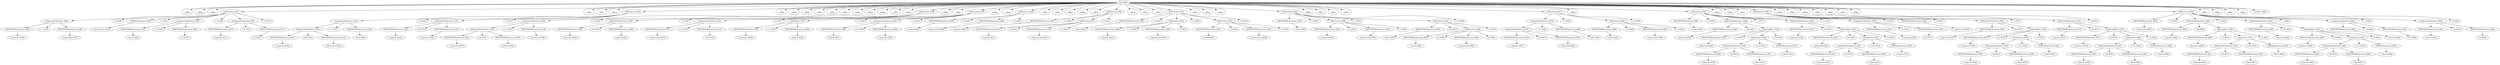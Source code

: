 digraph {

"Prog_6287"->"<
>6288";
"Prog_6287"->"<
>6289";
"Prog_6287"->"<
>6290";
"Prog_6287"->"CallFunction_6291";
"CallFunction_6291"->"AssignmentOpetators_6292";
"AssignmentOpetators_6292"->"IDENTIFIERExpression_6293";
"IDENTIFIERExpression_6293"->"<sparrow>6294";
"AssignmentOpetators_6292"->"<<->6295";
"AssignmentOpetators_6292"->"IDENTIFIERExpression_6296";
"IDENTIFIERExpression_6296"->"<read.table>6297";
"CallFunction_6291"->"<(>6298";
"CallFunction_6291"->"STRINGExpression_6299";
"STRINGExpression_6299"->"<'sparrow.txt'>6300";
"CallFunction_6291"->"<,>6301";
"CallFunction_6291"->"AssignmentOpetators_6302";
"AssignmentOpetators_6302"->"IDENTIFIERExpression_6303";
"IDENTIFIERExpression_6303"->"<as.is>6304";
"AssignmentOpetators_6302"->"<=>6305";
"AssignmentOpetators_6302"->"IDENTIFIERExpression_6306";
"IDENTIFIERExpression_6306"->"<T>6307";
"CallFunction_6291"->"<,>6308";
"CallFunction_6291"->"AssignmentOpetators_6309";
"AssignmentOpetators_6309"->"IDENTIFIERExpression_6310";
"IDENTIFIERExpression_6310"->"<header>6311";
"AssignmentOpetators_6309"->"<=>6312";
"AssignmentOpetators_6309"->"IDENTIFIERExpression_6313";
"IDENTIFIERExpression_6313"->"<T>6314";
"CallFunction_6291"->"<)>6315";
"Prog_6287"->"<
>6316";
"Prog_6287"->"<
>6317";
"Prog_6287"->"<
>6318";
"Prog_6287"->"CallFunction_6319";
"CallFunction_6319"->"AssignmentOpetators_6320";
"AssignmentOpetators_6320"->"DollarAndAtOperators_6321";
"DollarAndAtOperators_6321"->"IDENTIFIERExpression_6322";
"IDENTIFIERExpression_6322"->"<sparrow>6323";
"DollarAndAtOperators_6321"->"<$>6324";
"DollarAndAtOperators_6321"->"IDENTIFIERExpression_6325";
"IDENTIFIERExpression_6325"->"<lhumerus>6326";
"AssignmentOpetators_6320"->"<<->6327";
"AssignmentOpetators_6320"->"IDENTIFIERExpression_6328";
"IDENTIFIERExpression_6328"->"<log>6329";
"CallFunction_6319"->"<(>6330";
"CallFunction_6319"->"DollarAndAtOperators_6331";
"DollarAndAtOperators_6331"->"IDENTIFIERExpression_6332";
"IDENTIFIERExpression_6332"->"<sparrow>6333";
"DollarAndAtOperators_6331"->"<$>6334";
"DollarAndAtOperators_6331"->"IDENTIFIERExpression_6335";
"IDENTIFIERExpression_6335"->"<humerus>6336";
"CallFunction_6319"->"<)>6337";
"Prog_6287"->"<
>6338";
"Prog_6287"->"<
>6339";
"Prog_6287"->"<
>6340";
"Prog_6287"->"<
>6341";
"Prog_6287"->"<
>6342";
"Prog_6287"->"<
>6343";
"Prog_6287"->"<
>6344";
"Prog_6287"->"<
>6345";
"Prog_6287"->"<
>6346";
"Prog_6287"->"<
>6347";
"Prog_6287"->"<
>6348";
"Prog_6287"->"CallFunction_6349";
"CallFunction_6349"->"AssignmentOpetators_6350";
"AssignmentOpetators_6350"->"DollarAndAtOperators_6351";
"DollarAndAtOperators_6351"->"IDENTIFIERExpression_6352";
"IDENTIFIERExpression_6352"->"<sparrow>6353";
"DollarAndAtOperators_6351"->"<$>6354";
"DollarAndAtOperators_6351"->"IDENTIFIERExpression_6355";
"IDENTIFIERExpression_6355"->"<fate.f>6356";
"AssignmentOpetators_6350"->"<<->6357";
"AssignmentOpetators_6350"->"IDENTIFIERExpression_6358";
"IDENTIFIERExpression_6358"->"<as.factor>6359";
"CallFunction_6349"->"<(>6360";
"CallFunction_6349"->"DollarAndAtOperators_6361";
"DollarAndAtOperators_6361"->"IDENTIFIERExpression_6362";
"IDENTIFIERExpression_6362"->"<sparrow>6363";
"DollarAndAtOperators_6361"->"<$>6364";
"DollarAndAtOperators_6361"->"IDENTIFIERExpression_6365";
"IDENTIFIERExpression_6365"->"<fate>6366";
"CallFunction_6349"->"<)>6367";
"Prog_6287"->"<
>6368";
"Prog_6287"->"<
>6369";
"Prog_6287"->"CallFunction_6370";
"CallFunction_6370"->"AssignmentOpetators_6371";
"AssignmentOpetators_6371"->"IDENTIFIERExpression_6372";
"IDENTIFIERExpression_6372"->"<sparrow.lm>6373";
"AssignmentOpetators_6371"->"<<->6374";
"AssignmentOpetators_6371"->"IDENTIFIERExpression_6375";
"IDENTIFIERExpression_6375"->"<lm>6376";
"CallFunction_6370"->"<(>6377";
"CallFunction_6370"->"TildeBinary_6378";
"TildeBinary_6378"->"IDENTIFIERExpression_6379";
"IDENTIFIERExpression_6379"->"<humerus>6380";
"TildeBinary_6378"->"<~>6381";
"TildeBinary_6378"->"IDENTIFIERExpression_6382";
"IDENTIFIERExpression_6382"->"<fate.f>6383";
"CallFunction_6370"->"<,>6384";
"CallFunction_6370"->"AssignmentOpetators_6385";
"AssignmentOpetators_6385"->"IDENTIFIERExpression_6386";
"IDENTIFIERExpression_6386"->"<data>6387";
"AssignmentOpetators_6385"->"<=>6388";
"AssignmentOpetators_6385"->"IDENTIFIERExpression_6389";
"IDENTIFIERExpression_6389"->"<sparrow>6390";
"CallFunction_6370"->"<)>6391";
"Prog_6287"->"<
>6392";
"Prog_6287"->"<
>6393";
"Prog_6287"->"CallFunction_6394";
"CallFunction_6394"->"IDENTIFIERExpression_6395";
"IDENTIFIERExpression_6395"->"<anova>6396";
"CallFunction_6394"->"<(>6397";
"CallFunction_6394"->"IDENTIFIERExpression_6398";
"IDENTIFIERExpression_6398"->"<sparrow.lm>6399";
"CallFunction_6394"->"<)>6400";
"Prog_6287"->"<
>6401";
"Prog_6287"->"<
>6402";
"Prog_6287"->"<
>6403";
"Prog_6287"->"<
>6404";
"Prog_6287"->"<
>6405";
"Prog_6287"->"CallFunction_6406";
"CallFunction_6406"->"IDENTIFIERExpression_6407";
"IDENTIFIERExpression_6407"->"<qqnorm>6408";
"CallFunction_6406"->"<(>6409";
"CallFunction_6406"->"CallFunction_6410";
"CallFunction_6410"->"IDENTIFIERExpression_6411";
"IDENTIFIERExpression_6411"->"<resid>6412";
"CallFunction_6410"->"<(>6413";
"CallFunction_6410"->"IDENTIFIERExpression_6414";
"IDENTIFIERExpression_6414"->"<sparrow.lm>6415";
"CallFunction_6410"->"<)>6416";
"CallFunction_6406"->"<)>6417";
"Prog_6287"->"<
>6418";
"Prog_6287"->"<
>6419";
"Prog_6287"->"<
>6420";
"Prog_6287"->"CallFunction_6421";
"CallFunction_6421"->"IDENTIFIERExpression_6422";
"IDENTIFIERExpression_6422"->"<plot>6423";
"CallFunction_6421"->"<(>6424";
"CallFunction_6421"->"CallFunction_6425";
"CallFunction_6425"->"IDENTIFIERExpression_6426";
"IDENTIFIERExpression_6426"->"<predict>6427";
"CallFunction_6425"->"<(>6428";
"CallFunction_6425"->"IDENTIFIERExpression_6429";
"IDENTIFIERExpression_6429"->"<sparrow.lm>6430";
"CallFunction_6425"->"<)>6431";
"CallFunction_6421"->"<,>6432";
"CallFunction_6421"->"CallFunction_6433";
"CallFunction_6433"->"IDENTIFIERExpression_6434";
"IDENTIFIERExpression_6434"->"<resid>6435";
"CallFunction_6433"->"<(>6436";
"CallFunction_6433"->"IDENTIFIERExpression_6437";
"IDENTIFIERExpression_6437"->"<sparrow.lm>6438";
"CallFunction_6433"->"<)>6439";
"CallFunction_6421"->"<)>6440";
"Prog_6287"->"<
>6441";
"Prog_6287"->"<
>6442";
"Prog_6287"->"<
>6443";
"Prog_6287"->"CallFunction_6444";
"CallFunction_6444"->"IDENTIFIERExpression_6445";
"IDENTIFIERExpression_6445"->"<plot>6446";
"CallFunction_6444"->"<(>6447";
"CallFunction_6444"->"CallFunction_6448";
"CallFunction_6448"->"IDENTIFIERExpression_6449";
"IDENTIFIERExpression_6449"->"<predict>6450";
"CallFunction_6448"->"<(>6451";
"CallFunction_6448"->"IDENTIFIERExpression_6452";
"IDENTIFIERExpression_6452"->"<sparrow.lm>6453";
"CallFunction_6448"->"<)>6454";
"CallFunction_6444"->"<,>6455";
"CallFunction_6444"->"CallFunction_6456";
"CallFunction_6456"->"IDENTIFIERExpression_6457";
"IDENTIFIERExpression_6457"->"<abs>6458";
"CallFunction_6456"->"<(>6459";
"CallFunction_6456"->"CallFunction_6460";
"CallFunction_6460"->"IDENTIFIERExpression_6461";
"IDENTIFIERExpression_6461"->"<resid>6462";
"CallFunction_6460"->"<(>6463";
"CallFunction_6460"->"IDENTIFIERExpression_6464";
"IDENTIFIERExpression_6464"->"<sparrow.lm>6465";
"CallFunction_6460"->"<)>6466";
"CallFunction_6456"->"<)>6467";
"CallFunction_6444"->"<)>6468";
"Prog_6287"->"<
>6469";
"Prog_6287"->"<
>6470";
"Prog_6287"->"<
>6471";
"Prog_6287"->"<
>6472";
"Prog_6287"->"CallFunction_6473";
"CallFunction_6473"->"AssignmentOpetators_6474";
"AssignmentOpetators_6474"->"DollarAndAtOperators_6475";
"DollarAndAtOperators_6475"->"IDENTIFIERExpression_6476";
"IDENTIFIERExpression_6476"->"<sparrow>6477";
"DollarAndAtOperators_6475"->"<$>6478";
"DollarAndAtOperators_6475"->"IDENTIFIERExpression_6479";
"IDENTIFIERExpression_6479"->"<absresid>6480";
"AssignmentOpetators_6474"->"<<->6481";
"AssignmentOpetators_6474"->"IDENTIFIERExpression_6482";
"IDENTIFIERExpression_6482"->"<abs>6483";
"CallFunction_6473"->"<(>6484";
"CallFunction_6473"->"CallFunction_6485";
"CallFunction_6485"->"IDENTIFIERExpression_6486";
"IDENTIFIERExpression_6486"->"<resid>6487";
"CallFunction_6485"->"<(>6488";
"CallFunction_6485"->"IDENTIFIERExpression_6489";
"IDENTIFIERExpression_6489"->"<sparrow.lm>6490";
"CallFunction_6485"->"<)>6491";
"CallFunction_6473"->"<)>6492";
"Prog_6287"->"<
>6493";
"Prog_6287"->"CallFunction_6494";
"CallFunction_6494"->"IDENTIFIERExpression_6495";
"IDENTIFIERExpression_6495"->"<t.test>6496";
"CallFunction_6494"->"<(>6497";
"CallFunction_6494"->"DollarAndAtOperators_6498";
"DollarAndAtOperators_6498"->"IDENTIFIERExpression_6499";
"IDENTIFIERExpression_6499"->"<sparrow>6500";
"DollarAndAtOperators_6498"->"<$>6501";
"DollarAndAtOperators_6498"->"IndexingBasic_6502";
"IndexingBasic_6502"->"IDENTIFIERExpression_6503";
"IDENTIFIERExpression_6503"->"<absresid>6504";
"IndexingBasic_6502"->"<[>6505";
"IndexingBasic_6502"->"Comparisons_6506";
"Comparisons_6506"->"DollarAndAtOperators_6507";
"DollarAndAtOperators_6507"->"IDENTIFIERExpression_6508";
"IDENTIFIERExpression_6508"->"<sparrow>6509";
"DollarAndAtOperators_6507"->"<$>6510";
"DollarAndAtOperators_6507"->"IDENTIFIERExpression_6511";
"IDENTIFIERExpression_6511"->"<fate>6512";
"Comparisons_6506"->"<==>6513";
"Comparisons_6506"->"STRINGExpression_6514";
"STRINGExpression_6514"->"<'died'>6515";
"IndexingBasic_6502"->"<]>6516";
"CallFunction_6494"->"<,>6517";
"CallFunction_6494"->"DollarAndAtOperators_6518";
"DollarAndAtOperators_6518"->"IDENTIFIERExpression_6519";
"IDENTIFIERExpression_6519"->"<sparrow>6520";
"DollarAndAtOperators_6518"->"<$>6521";
"DollarAndAtOperators_6518"->"IndexingBasic_6522";
"IndexingBasic_6522"->"IDENTIFIERExpression_6523";
"IDENTIFIERExpression_6523"->"<absresid>6524";
"IndexingBasic_6522"->"<[>6525";
"IndexingBasic_6522"->"Comparisons_6526";
"Comparisons_6526"->"DollarAndAtOperators_6527";
"DollarAndAtOperators_6527"->"IDENTIFIERExpression_6528";
"IDENTIFIERExpression_6528"->"<sparrow>6529";
"DollarAndAtOperators_6527"->"<$>6530";
"DollarAndAtOperators_6527"->"IDENTIFIERExpression_6531";
"IDENTIFIERExpression_6531"->"<fate>6532";
"Comparisons_6526"->"<==>6533";
"Comparisons_6526"->"STRINGExpression_6534";
"STRINGExpression_6534"->"<'alive'>6535";
"IndexingBasic_6522"->"<]>6536";
"CallFunction_6494"->"<,>6537";
"CallFunction_6494"->"AssignmentOpetators_6538";
"AssignmentOpetators_6538"->"IDENTIFIERExpression_6539";
"IDENTIFIERExpression_6539"->"<var.equal>6540";
"AssignmentOpetators_6538"->"<=>6541";
"AssignmentOpetators_6538"->"IDENTIFIERExpression_6542";
"IDENTIFIERExpression_6542"->"<T>6543";
"CallFunction_6494"->"<)>6544";
"Prog_6287"->"<
>6545";
"Prog_6287"->"<
>6546";
"Prog_6287"->"<
>6547";
"Prog_6287"->"CallFunction_6548";
"CallFunction_6548"->"IDENTIFIERExpression_6549";
"IDENTIFIERExpression_6549"->"<wilcox.test>6550";
"CallFunction_6548"->"<(>6551";
"CallFunction_6548"->"DollarAndAtOperators_6552";
"DollarAndAtOperators_6552"->"IDENTIFIERExpression_6553";
"IDENTIFIERExpression_6553"->"<sparrow>6554";
"DollarAndAtOperators_6552"->"<$>6555";
"DollarAndAtOperators_6552"->"IndexingBasic_6556";
"IndexingBasic_6556"->"IDENTIFIERExpression_6557";
"IDENTIFIERExpression_6557"->"<humerus>6558";
"IndexingBasic_6556"->"<[>6559";
"IndexingBasic_6556"->"Comparisons_6560";
"Comparisons_6560"->"DollarAndAtOperators_6561";
"DollarAndAtOperators_6561"->"IDENTIFIERExpression_6562";
"IDENTIFIERExpression_6562"->"<sparrow>6563";
"DollarAndAtOperators_6561"->"<$>6564";
"DollarAndAtOperators_6561"->"IDENTIFIERExpression_6565";
"IDENTIFIERExpression_6565"->"<fate>6566";
"Comparisons_6560"->"<==>6567";
"Comparisons_6560"->"STRINGExpression_6568";
"STRINGExpression_6568"->"<'died'>6569";
"IndexingBasic_6556"->"<]>6570";
"CallFunction_6548"->"<,>6571";
"CallFunction_6548"->"DollarAndAtOperators_6572";
"DollarAndAtOperators_6572"->"IDENTIFIERExpression_6573";
"IDENTIFIERExpression_6573"->"<sparrow>6574";
"DollarAndAtOperators_6572"->"<$>6575";
"DollarAndAtOperators_6572"->"IndexingBasic_6576";
"IndexingBasic_6576"->"IDENTIFIERExpression_6577";
"IDENTIFIERExpression_6577"->"<humerus>6578";
"IndexingBasic_6576"->"<[>6579";
"IndexingBasic_6576"->"Comparisons_6580";
"Comparisons_6580"->"DollarAndAtOperators_6581";
"DollarAndAtOperators_6581"->"IDENTIFIERExpression_6582";
"IDENTIFIERExpression_6582"->"<sparrow>6583";
"DollarAndAtOperators_6581"->"<$>6584";
"DollarAndAtOperators_6581"->"IDENTIFIERExpression_6585";
"IDENTIFIERExpression_6585"->"<fate>6586";
"Comparisons_6580"->"<==>6587";
"Comparisons_6580"->"STRINGExpression_6588";
"STRINGExpression_6588"->"<'alive'>6589";
"IndexingBasic_6576"->"<]>6590";
"CallFunction_6548"->"<)>6591";
"Prog_6287"->"<
>6592";
"Prog_6287"->"<
>6593";
"Prog_6287"->"<
>6594";
"Prog_6287"->"<
>6595";
"Prog_6287"->"<
>6596";
"Prog_6287"->"<
>6597";
"Prog_6287"->"<
>6598";
"Prog_6287"->"CallFunction_6599";
"CallFunction_6599"->"IDENTIFIERExpression_6600";
"IDENTIFIERExpression_6600"->"<wilcox.test>6601";
"CallFunction_6599"->"<(>6602";
"CallFunction_6599"->"DollarAndAtOperators_6603";
"DollarAndAtOperators_6603"->"IDENTIFIERExpression_6604";
"IDENTIFIERExpression_6604"->"<sparrow>6605";
"DollarAndAtOperators_6603"->"<$>6606";
"DollarAndAtOperators_6603"->"IndexingBasic_6607";
"IndexingBasic_6607"->"IDENTIFIERExpression_6608";
"IDENTIFIERExpression_6608"->"<humerus>6609";
"IndexingBasic_6607"->"<[>6610";
"IndexingBasic_6607"->"Comparisons_6611";
"Comparisons_6611"->"DollarAndAtOperators_6612";
"DollarAndAtOperators_6612"->"IDENTIFIERExpression_6613";
"IDENTIFIERExpression_6613"->"<sparrow>6614";
"DollarAndAtOperators_6612"->"<$>6615";
"DollarAndAtOperators_6612"->"IDENTIFIERExpression_6616";
"IDENTIFIERExpression_6616"->"<fate>6617";
"Comparisons_6611"->"<==>6618";
"Comparisons_6611"->"STRINGExpression_6619";
"STRINGExpression_6619"->"<'died'>6620";
"IndexingBasic_6607"->"<]>6621";
"CallFunction_6599"->"<,>6622";
"CallFunction_6599"->"DollarAndAtOperators_6623";
"DollarAndAtOperators_6623"->"IDENTIFIERExpression_6624";
"IDENTIFIERExpression_6624"->"<sparrow>6625";
"DollarAndAtOperators_6623"->"<$>6626";
"DollarAndAtOperators_6623"->"IndexingBasic_6627";
"IndexingBasic_6627"->"IDENTIFIERExpression_6628";
"IDENTIFIERExpression_6628"->"<humerus>6629";
"IndexingBasic_6627"->"<[>6630";
"IndexingBasic_6627"->"Comparisons_6631";
"Comparisons_6631"->"DollarAndAtOperators_6632";
"DollarAndAtOperators_6632"->"IDENTIFIERExpression_6633";
"IDENTIFIERExpression_6633"->"<sparrow>6634";
"DollarAndAtOperators_6632"->"<$>6635";
"DollarAndAtOperators_6632"->"IDENTIFIERExpression_6636";
"IDENTIFIERExpression_6636"->"<fate>6637";
"Comparisons_6631"->"<==>6638";
"Comparisons_6631"->"STRINGExpression_6639";
"STRINGExpression_6639"->"<'alive'>6640";
"IndexingBasic_6627"->"<]>6641";
"CallFunction_6599"->"<,>6642";
"CallFunction_6599"->"AssignmentOpetators_6643";
"AssignmentOpetators_6643"->"IDENTIFIERExpression_6644";
"IDENTIFIERExpression_6644"->"<correct>6645";
"AssignmentOpetators_6643"->"<=>6646";
"AssignmentOpetators_6643"->"IDENTIFIERExpression_6647";
"IDENTIFIERExpression_6647"->"<F>6648";
"CallFunction_6599"->"<,>6649";
"CallFunction_6599"->"AssignmentOpetators_6650";
"AssignmentOpetators_6650"->"IDENTIFIERExpression_6651";
"IDENTIFIERExpression_6651"->"<exact>6652";
"AssignmentOpetators_6650"->"<=>6653";
"AssignmentOpetators_6650"->"IDENTIFIERExpression_6654";
"IDENTIFIERExpression_6654"->"<T>6655";
"CallFunction_6599"->"<)>6656";
"Prog_6287"->"<
>6657";
"Prog_6287"->"<
>6658";
"Prog_6287"->"<
>6659";
"Prog_6287"->"<
>6660";
"Prog_6287"->"<<EOF>>6661";
}
